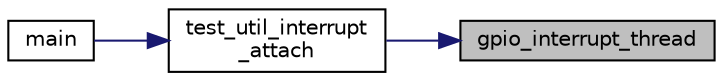 digraph "gpio_interrupt_thread"
{
 // LATEX_PDF_SIZE
  edge [fontname="Helvetica",fontsize="10",labelfontname="Helvetica",labelfontsize="10"];
  node [fontname="Helvetica",fontsize="10",shape=record];
  rankdir="RL";
  Node1 [label="gpio_interrupt_thread",height=0.2,width=0.4,color="black", fillcolor="grey75", style="filled", fontcolor="black",tooltip="thread which toggles the visibility when gpio interrupt detected"];
  Node1 -> Node2 [dir="back",color="midnightblue",fontsize="10",style="solid"];
  Node2 [label="test_util_interrupt\l_attach",height=0.2,width=0.4,color="black", fillcolor="white", style="filled",URL="$test__util_8h.html#ac09f26a8263b94de8225bc3f6ae82a36",tooltip="attach the interrupt event to an interrupt id"];
  Node2 -> Node3 [dir="back",color="midnightblue",fontsize="10",style="solid"];
  Node3 [label="main",height=0.2,width=0.4,color="black", fillcolor="white", style="filled",URL="$qcarcam__test_8cpp.html#a3c04138a5bfe5d72780bb7e82a18e627",tooltip=" "];
}
